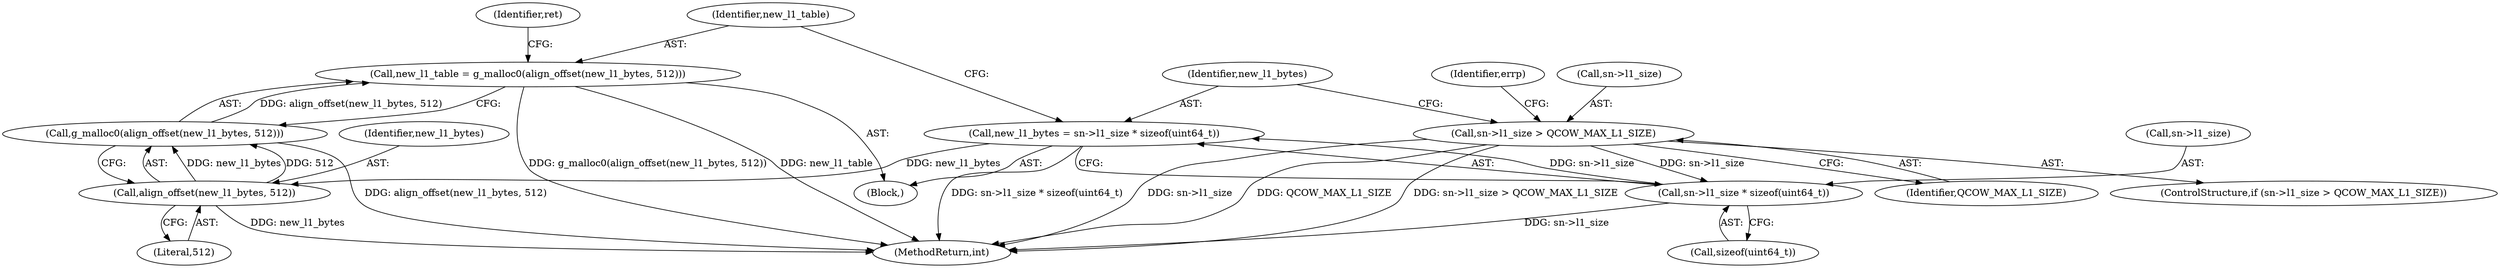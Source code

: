 digraph "0_qemu_6a83f8b5bec6f59e56cc49bd49e4c3f8f805d56f@API" {
"1000170" [label="(Call,new_l1_table = g_malloc0(align_offset(new_l1_bytes, 512)))"];
"1000172" [label="(Call,g_malloc0(align_offset(new_l1_bytes, 512)))"];
"1000173" [label="(Call,align_offset(new_l1_bytes, 512))"];
"1000162" [label="(Call,new_l1_bytes = sn->l1_size * sizeof(uint64_t))"];
"1000164" [label="(Call,sn->l1_size * sizeof(uint64_t))"];
"1000150" [label="(Call,sn->l1_size > QCOW_MAX_L1_SIZE)"];
"1000164" [label="(Call,sn->l1_size * sizeof(uint64_t))"];
"1000168" [label="(Call,sizeof(uint64_t))"];
"1000163" [label="(Identifier,new_l1_bytes)"];
"1000175" [label="(Literal,512)"];
"1000154" [label="(Identifier,QCOW_MAX_L1_SIZE)"];
"1000170" [label="(Call,new_l1_table = g_malloc0(align_offset(new_l1_bytes, 512)))"];
"1000149" [label="(ControlStructure,if (sn->l1_size > QCOW_MAX_L1_SIZE))"];
"1000173" [label="(Call,align_offset(new_l1_bytes, 512))"];
"1000178" [label="(MethodReturn,int)"];
"1000171" [label="(Identifier,new_l1_table)"];
"1000157" [label="(Identifier,errp)"];
"1000107" [label="(Block,)"];
"1000174" [label="(Identifier,new_l1_bytes)"];
"1000162" [label="(Call,new_l1_bytes = sn->l1_size * sizeof(uint64_t))"];
"1000165" [label="(Call,sn->l1_size)"];
"1000151" [label="(Call,sn->l1_size)"];
"1000177" [label="(Identifier,ret)"];
"1000172" [label="(Call,g_malloc0(align_offset(new_l1_bytes, 512)))"];
"1000150" [label="(Call,sn->l1_size > QCOW_MAX_L1_SIZE)"];
"1000170" -> "1000107"  [label="AST: "];
"1000170" -> "1000172"  [label="CFG: "];
"1000171" -> "1000170"  [label="AST: "];
"1000172" -> "1000170"  [label="AST: "];
"1000177" -> "1000170"  [label="CFG: "];
"1000170" -> "1000178"  [label="DDG: g_malloc0(align_offset(new_l1_bytes, 512))"];
"1000170" -> "1000178"  [label="DDG: new_l1_table"];
"1000172" -> "1000170"  [label="DDG: align_offset(new_l1_bytes, 512)"];
"1000172" -> "1000173"  [label="CFG: "];
"1000173" -> "1000172"  [label="AST: "];
"1000172" -> "1000178"  [label="DDG: align_offset(new_l1_bytes, 512)"];
"1000173" -> "1000172"  [label="DDG: new_l1_bytes"];
"1000173" -> "1000172"  [label="DDG: 512"];
"1000173" -> "1000175"  [label="CFG: "];
"1000174" -> "1000173"  [label="AST: "];
"1000175" -> "1000173"  [label="AST: "];
"1000173" -> "1000178"  [label="DDG: new_l1_bytes"];
"1000162" -> "1000173"  [label="DDG: new_l1_bytes"];
"1000162" -> "1000107"  [label="AST: "];
"1000162" -> "1000164"  [label="CFG: "];
"1000163" -> "1000162"  [label="AST: "];
"1000164" -> "1000162"  [label="AST: "];
"1000171" -> "1000162"  [label="CFG: "];
"1000162" -> "1000178"  [label="DDG: sn->l1_size * sizeof(uint64_t)"];
"1000164" -> "1000162"  [label="DDG: sn->l1_size"];
"1000164" -> "1000168"  [label="CFG: "];
"1000165" -> "1000164"  [label="AST: "];
"1000168" -> "1000164"  [label="AST: "];
"1000164" -> "1000178"  [label="DDG: sn->l1_size"];
"1000150" -> "1000164"  [label="DDG: sn->l1_size"];
"1000150" -> "1000149"  [label="AST: "];
"1000150" -> "1000154"  [label="CFG: "];
"1000151" -> "1000150"  [label="AST: "];
"1000154" -> "1000150"  [label="AST: "];
"1000157" -> "1000150"  [label="CFG: "];
"1000163" -> "1000150"  [label="CFG: "];
"1000150" -> "1000178"  [label="DDG: sn->l1_size"];
"1000150" -> "1000178"  [label="DDG: QCOW_MAX_L1_SIZE"];
"1000150" -> "1000178"  [label="DDG: sn->l1_size > QCOW_MAX_L1_SIZE"];
}
